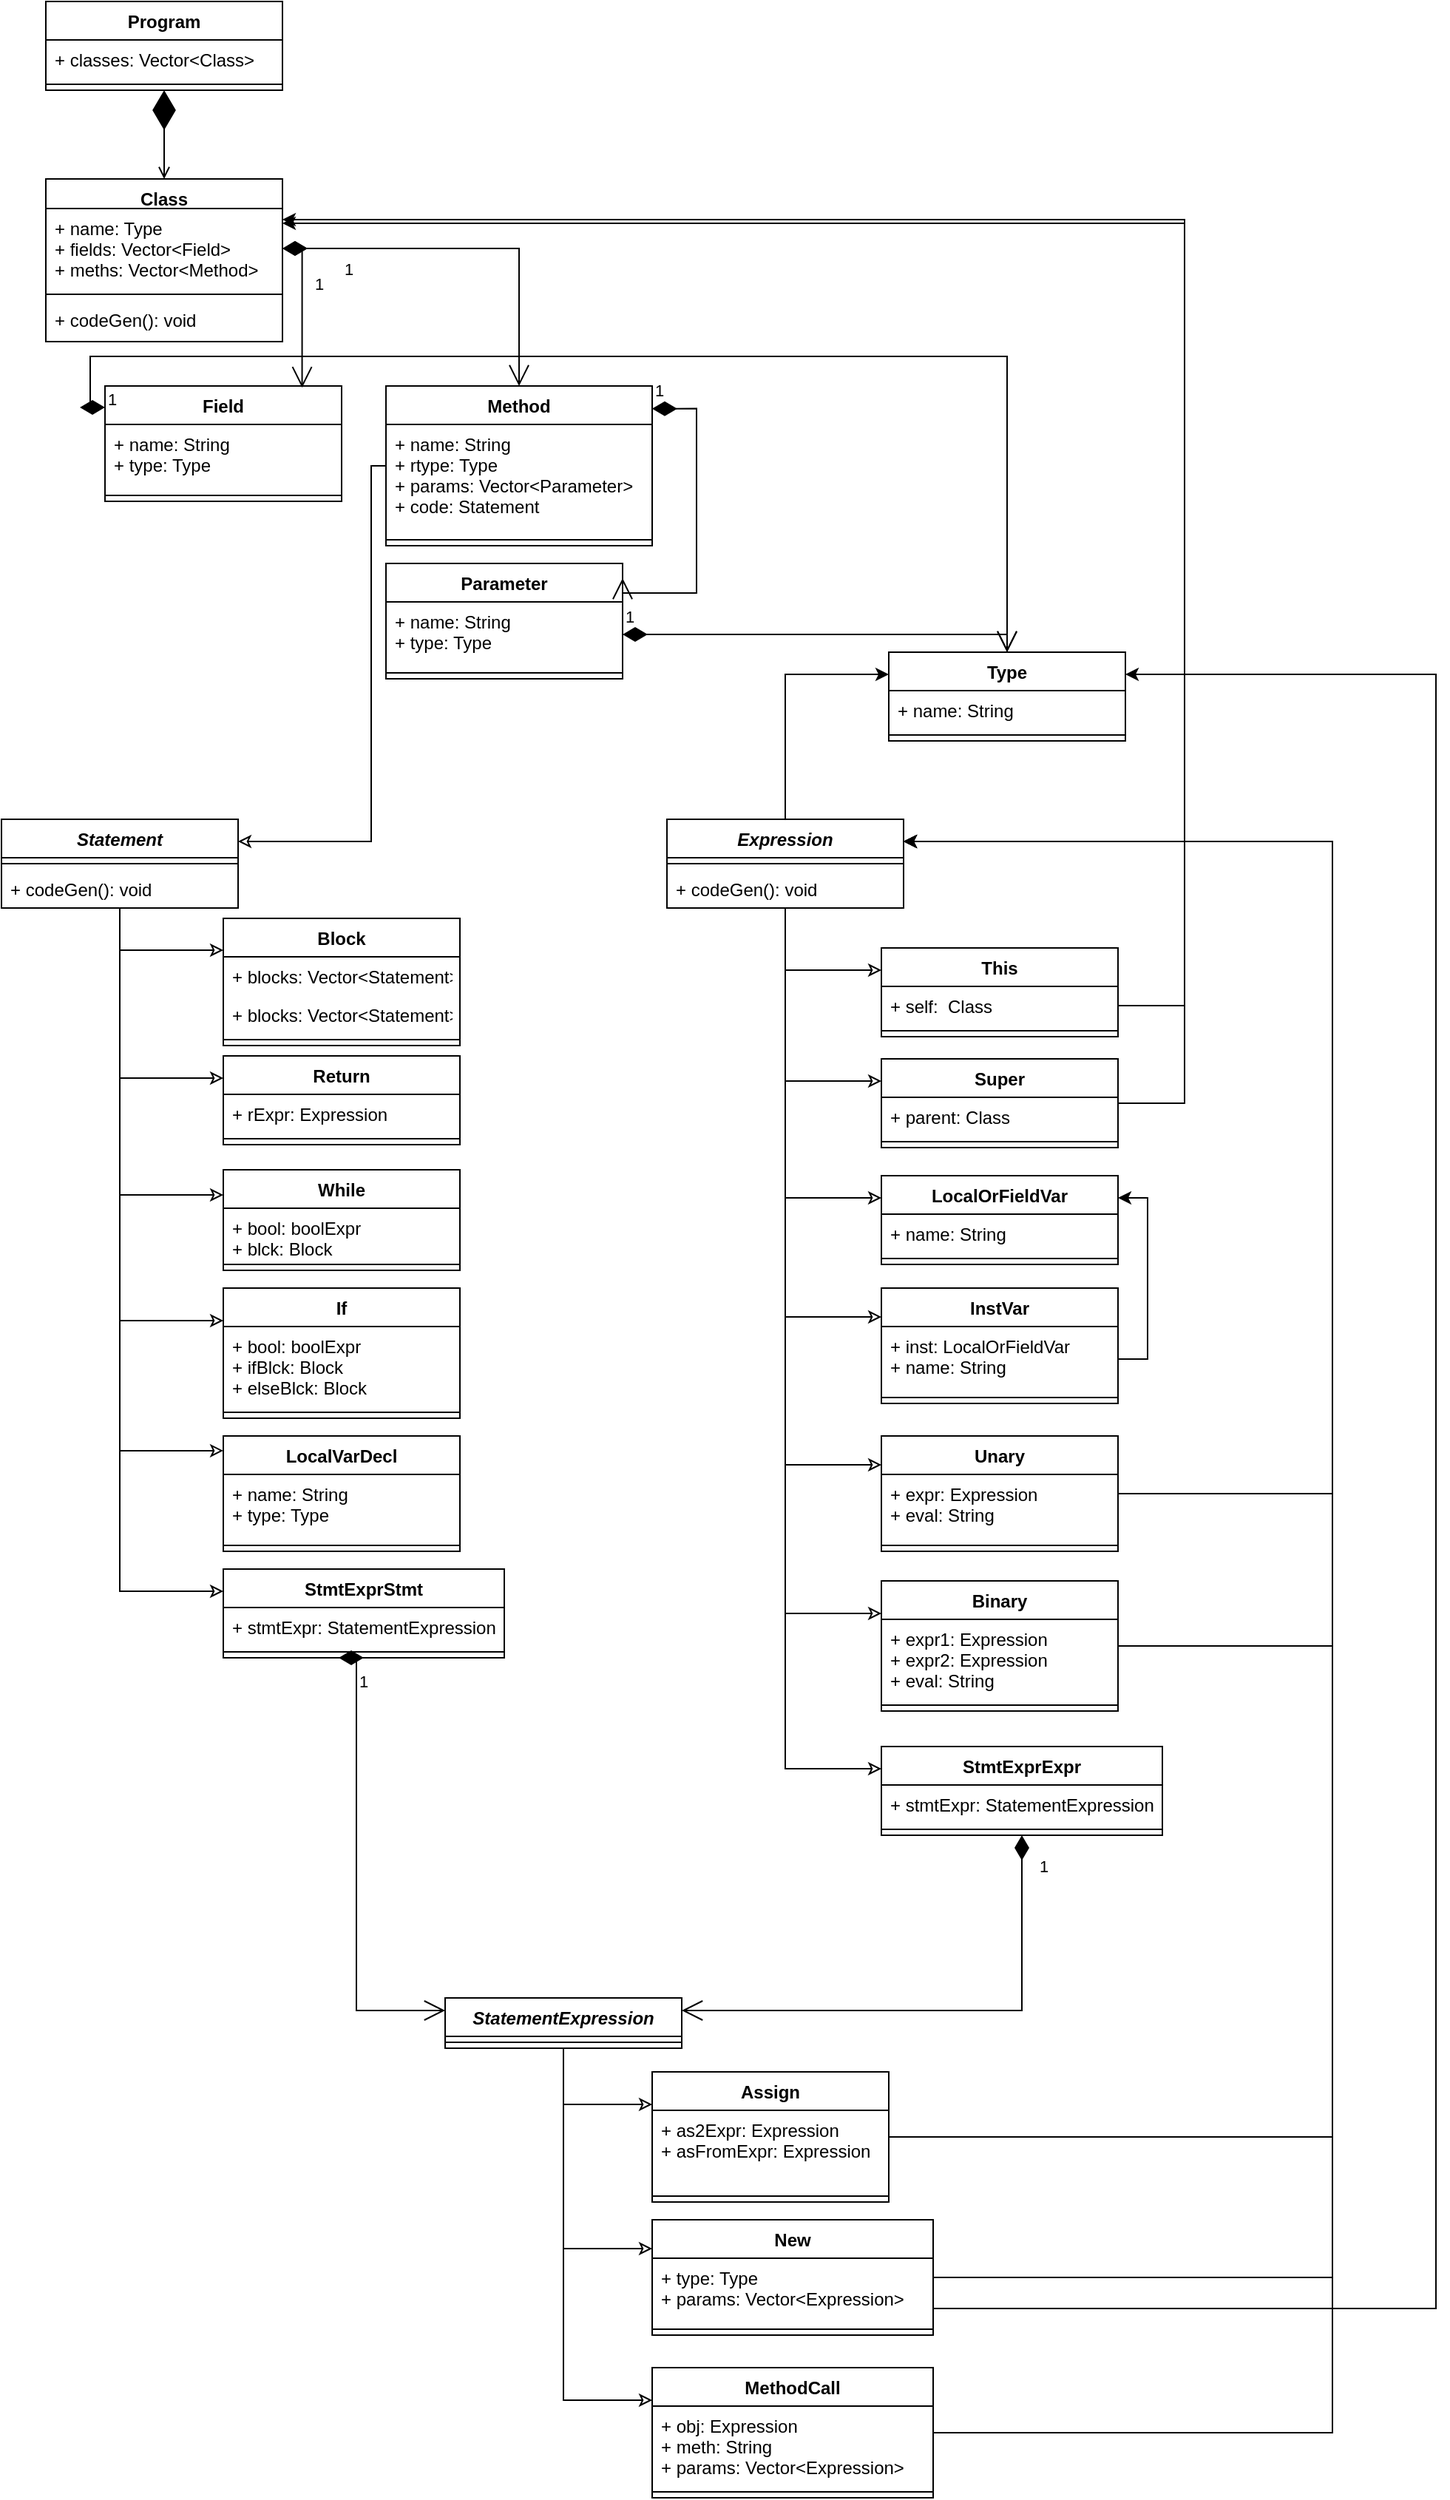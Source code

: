 <mxfile version="20.5.3" type="embed"><diagram id="C5RBs43oDa-KdzZeNtuy" name="Page-1"><mxGraphModel dx="1113" dy="2182" grid="1" gridSize="10" guides="1" tooltips="1" connect="1" arrows="1" fold="1" page="1" pageScale="1" pageWidth="1169" pageHeight="1654" math="0" shadow="0"><root><mxCell id="WIyWlLk6GJQsqaUBKTNV-0"/><mxCell id="WIyWlLk6GJQsqaUBKTNV-1" parent="WIyWlLk6GJQsqaUBKTNV-0"/><mxCell id="Y8OMOmDXyRQ8DpYTq-QE-0" value="Class" style="swimlane;fontStyle=1;align=center;verticalAlign=top;childLayout=stackLayout;horizontal=1;startSize=20;horizontalStack=0;resizeParent=1;resizeParentMax=0;resizeLast=0;collapsible=1;marginBottom=0;" parent="WIyWlLk6GJQsqaUBKTNV-1" vertex="1"><mxGeometry x="60" y="60" width="160" height="110" as="geometry"><mxRectangle x="330" y="390" width="70" height="30" as="alternateBounds"/></mxGeometry></mxCell><mxCell id="Y8OMOmDXyRQ8DpYTq-QE-1" value="+ name: Type&#10;+ fields: Vector&lt;Field&gt;&#10;+ meths: Vector&lt;Method&gt;" style="text;strokeColor=none;fillColor=none;align=left;verticalAlign=top;spacingLeft=4;spacingRight=4;overflow=hidden;rotatable=0;points=[[0,0.5],[1,0.5]];portConstraint=eastwest;" parent="Y8OMOmDXyRQ8DpYTq-QE-0" vertex="1"><mxGeometry y="20" width="160" height="54" as="geometry"/></mxCell><mxCell id="Y8OMOmDXyRQ8DpYTq-QE-2" value="" style="line;strokeWidth=1;fillColor=none;align=left;verticalAlign=middle;spacingTop=-1;spacingLeft=3;spacingRight=3;rotatable=0;labelPosition=right;points=[];portConstraint=eastwest;strokeColor=inherit;" parent="Y8OMOmDXyRQ8DpYTq-QE-0" vertex="1"><mxGeometry y="74" width="160" height="8" as="geometry"/></mxCell><mxCell id="Y8OMOmDXyRQ8DpYTq-QE-3" value="+ codeGen(): void" style="text;strokeColor=none;fillColor=none;align=left;verticalAlign=top;spacingLeft=4;spacingRight=4;overflow=hidden;rotatable=0;points=[[0,0.5],[1,0.5]];portConstraint=eastwest;" parent="Y8OMOmDXyRQ8DpYTq-QE-0" vertex="1"><mxGeometry y="82" width="160" height="28" as="geometry"/></mxCell><mxCell id="Y8OMOmDXyRQ8DpYTq-QE-4" value="Field" style="swimlane;fontStyle=1;align=center;verticalAlign=top;childLayout=stackLayout;horizontal=1;startSize=26;horizontalStack=0;resizeParent=1;resizeParentMax=0;resizeLast=0;collapsible=1;marginBottom=0;" parent="WIyWlLk6GJQsqaUBKTNV-1" vertex="1"><mxGeometry x="100" y="200" width="160" height="78" as="geometry"/></mxCell><mxCell id="Y8OMOmDXyRQ8DpYTq-QE-5" value="+ name: String&#10;+ type: Type" style="text;strokeColor=none;fillColor=none;align=left;verticalAlign=top;spacingLeft=4;spacingRight=4;overflow=hidden;rotatable=0;points=[[0,0.5],[1,0.5]];portConstraint=eastwest;" parent="Y8OMOmDXyRQ8DpYTq-QE-4" vertex="1"><mxGeometry y="26" width="160" height="44" as="geometry"/></mxCell><mxCell id="Y8OMOmDXyRQ8DpYTq-QE-6" value="" style="line;strokeWidth=1;fillColor=none;align=left;verticalAlign=middle;spacingTop=-1;spacingLeft=3;spacingRight=3;rotatable=0;labelPosition=right;points=[];portConstraint=eastwest;strokeColor=inherit;" parent="Y8OMOmDXyRQ8DpYTq-QE-4" vertex="1"><mxGeometry y="70" width="160" height="8" as="geometry"/></mxCell><mxCell id="Y8OMOmDXyRQ8DpYTq-QE-168" style="edgeStyle=orthogonalEdgeStyle;rounded=0;orthogonalLoop=1;jettySize=auto;html=1;entryX=1;entryY=0.25;entryDx=0;entryDy=0;endFill=0;" parent="WIyWlLk6GJQsqaUBKTNV-1" source="Y8OMOmDXyRQ8DpYTq-QE-8" target="Y8OMOmDXyRQ8DpYTq-QE-20" edge="1"><mxGeometry relative="1" as="geometry"><Array as="points"><mxPoint x="280" y="254"/><mxPoint x="280" y="508"/></Array></mxGeometry></mxCell><mxCell id="Y8OMOmDXyRQ8DpYTq-QE-8" value="Method" style="swimlane;fontStyle=1;align=center;verticalAlign=top;childLayout=stackLayout;horizontal=1;startSize=26;horizontalStack=0;resizeParent=1;resizeParentMax=0;resizeLast=0;collapsible=1;marginBottom=0;" parent="WIyWlLk6GJQsqaUBKTNV-1" vertex="1"><mxGeometry x="290" y="200" width="180" height="108" as="geometry"/></mxCell><mxCell id="Y8OMOmDXyRQ8DpYTq-QE-9" value="+ name: String&#10;+ rtype: Type&#10;+ params: Vector&lt;Parameter&gt;&#10;+ code: Statement" style="text;strokeColor=none;fillColor=none;align=left;verticalAlign=top;spacingLeft=4;spacingRight=4;overflow=hidden;rotatable=0;points=[[0,0.5],[1,0.5]];portConstraint=eastwest;" parent="Y8OMOmDXyRQ8DpYTq-QE-8" vertex="1"><mxGeometry y="26" width="180" height="74" as="geometry"/></mxCell><mxCell id="Y8OMOmDXyRQ8DpYTq-QE-10" value="" style="line;strokeWidth=1;fillColor=none;align=left;verticalAlign=middle;spacingTop=-1;spacingLeft=3;spacingRight=3;rotatable=0;labelPosition=right;points=[];portConstraint=eastwest;strokeColor=inherit;" parent="Y8OMOmDXyRQ8DpYTq-QE-8" vertex="1"><mxGeometry y="100" width="180" height="8" as="geometry"/></mxCell><mxCell id="Y8OMOmDXyRQ8DpYTq-QE-12" value="Type" style="swimlane;fontStyle=1;align=center;verticalAlign=top;childLayout=stackLayout;horizontal=1;startSize=26;horizontalStack=0;resizeParent=1;resizeParentMax=0;resizeLast=0;collapsible=1;marginBottom=0;" parent="WIyWlLk6GJQsqaUBKTNV-1" vertex="1"><mxGeometry x="630" y="380" width="160" height="60" as="geometry"/></mxCell><mxCell id="Y8OMOmDXyRQ8DpYTq-QE-13" value="+ name: String" style="text;strokeColor=none;fillColor=none;align=left;verticalAlign=top;spacingLeft=4;spacingRight=4;overflow=hidden;rotatable=0;points=[[0,0.5],[1,0.5]];portConstraint=eastwest;" parent="Y8OMOmDXyRQ8DpYTq-QE-12" vertex="1"><mxGeometry y="26" width="160" height="26" as="geometry"/></mxCell><mxCell id="Y8OMOmDXyRQ8DpYTq-QE-14" value="" style="line;strokeWidth=1;fillColor=none;align=left;verticalAlign=middle;spacingTop=-1;spacingLeft=3;spacingRight=3;rotatable=0;labelPosition=right;points=[];portConstraint=eastwest;strokeColor=inherit;" parent="Y8OMOmDXyRQ8DpYTq-QE-12" vertex="1"><mxGeometry y="52" width="160" height="8" as="geometry"/></mxCell><mxCell id="Y8OMOmDXyRQ8DpYTq-QE-126" style="edgeStyle=orthogonalEdgeStyle;rounded=0;orthogonalLoop=1;jettySize=auto;html=1;entryX=0;entryY=0.25;entryDx=0;entryDy=0;endFill=0;" parent="WIyWlLk6GJQsqaUBKTNV-1" source="Y8OMOmDXyRQ8DpYTq-QE-16" target="Y8OMOmDXyRQ8DpYTq-QE-57" edge="1"><mxGeometry relative="1" as="geometry"/></mxCell><mxCell id="Y8OMOmDXyRQ8DpYTq-QE-127" style="edgeStyle=orthogonalEdgeStyle;rounded=0;orthogonalLoop=1;jettySize=auto;html=1;entryX=0;entryY=0.25;entryDx=0;entryDy=0;endFill=0;" parent="WIyWlLk6GJQsqaUBKTNV-1" source="Y8OMOmDXyRQ8DpYTq-QE-16" target="Y8OMOmDXyRQ8DpYTq-QE-60" edge="1"><mxGeometry relative="1" as="geometry"/></mxCell><mxCell id="Y8OMOmDXyRQ8DpYTq-QE-128" style="edgeStyle=orthogonalEdgeStyle;rounded=0;orthogonalLoop=1;jettySize=auto;html=1;entryX=0;entryY=0.25;entryDx=0;entryDy=0;endFill=0;" parent="WIyWlLk6GJQsqaUBKTNV-1" source="Y8OMOmDXyRQ8DpYTq-QE-16" target="Y8OMOmDXyRQ8DpYTq-QE-63" edge="1"><mxGeometry relative="1" as="geometry"/></mxCell><mxCell id="Y8OMOmDXyRQ8DpYTq-QE-129" style="edgeStyle=orthogonalEdgeStyle;rounded=0;orthogonalLoop=1;jettySize=auto;html=1;entryX=0;entryY=0.25;entryDx=0;entryDy=0;endFill=0;" parent="WIyWlLk6GJQsqaUBKTNV-1" source="Y8OMOmDXyRQ8DpYTq-QE-16" target="Y8OMOmDXyRQ8DpYTq-QE-73" edge="1"><mxGeometry relative="1" as="geometry"/></mxCell><mxCell id="Y8OMOmDXyRQ8DpYTq-QE-131" style="edgeStyle=orthogonalEdgeStyle;rounded=0;orthogonalLoop=1;jettySize=auto;html=1;entryX=0;entryY=0.25;entryDx=0;entryDy=0;endFill=0;" parent="WIyWlLk6GJQsqaUBKTNV-1" source="Y8OMOmDXyRQ8DpYTq-QE-16" target="Y8OMOmDXyRQ8DpYTq-QE-76" edge="1"><mxGeometry relative="1" as="geometry"/></mxCell><mxCell id="Y8OMOmDXyRQ8DpYTq-QE-132" style="edgeStyle=orthogonalEdgeStyle;rounded=0;orthogonalLoop=1;jettySize=auto;html=1;entryX=0;entryY=0.25;entryDx=0;entryDy=0;endFill=0;" parent="WIyWlLk6GJQsqaUBKTNV-1" source="Y8OMOmDXyRQ8DpYTq-QE-16" target="Y8OMOmDXyRQ8DpYTq-QE-80" edge="1"><mxGeometry relative="1" as="geometry"/></mxCell><mxCell id="Y8OMOmDXyRQ8DpYTq-QE-133" style="edgeStyle=orthogonalEdgeStyle;rounded=0;orthogonalLoop=1;jettySize=auto;html=1;entryX=0;entryY=0.25;entryDx=0;entryDy=0;endFill=0;" parent="WIyWlLk6GJQsqaUBKTNV-1" source="Y8OMOmDXyRQ8DpYTq-QE-16" target="Y8OMOmDXyRQ8DpYTq-QE-107" edge="1"><mxGeometry relative="1" as="geometry"/></mxCell><mxCell id="Y8OMOmDXyRQ8DpYTq-QE-141" style="edgeStyle=orthogonalEdgeStyle;rounded=0;orthogonalLoop=1;jettySize=auto;html=1;entryX=0;entryY=0.25;entryDx=0;entryDy=0;" parent="WIyWlLk6GJQsqaUBKTNV-1" source="Y8OMOmDXyRQ8DpYTq-QE-16" target="Y8OMOmDXyRQ8DpYTq-QE-12" edge="1"><mxGeometry relative="1" as="geometry"/></mxCell><mxCell id="Y8OMOmDXyRQ8DpYTq-QE-16" value="Expression" style="swimlane;fontStyle=3;align=center;verticalAlign=top;childLayout=stackLayout;horizontal=1;startSize=26;horizontalStack=0;resizeParent=1;resizeParentMax=0;resizeLast=0;collapsible=1;marginBottom=0;" parent="WIyWlLk6GJQsqaUBKTNV-1" vertex="1"><mxGeometry x="480" y="493" width="160" height="60" as="geometry"/></mxCell><mxCell id="Y8OMOmDXyRQ8DpYTq-QE-18" value="" style="line;strokeWidth=1;fillColor=none;align=left;verticalAlign=middle;spacingTop=-1;spacingLeft=3;spacingRight=3;rotatable=0;labelPosition=right;points=[];portConstraint=eastwest;strokeColor=inherit;" parent="Y8OMOmDXyRQ8DpYTq-QE-16" vertex="1"><mxGeometry y="26" width="160" height="8" as="geometry"/></mxCell><mxCell id="Y8OMOmDXyRQ8DpYTq-QE-19" value="+ codeGen(): void" style="text;strokeColor=none;fillColor=none;align=left;verticalAlign=top;spacingLeft=4;spacingRight=4;overflow=hidden;rotatable=0;points=[[0,0.5],[1,0.5]];portConstraint=eastwest;fontStyle=0" parent="Y8OMOmDXyRQ8DpYTq-QE-16" vertex="1"><mxGeometry y="34" width="160" height="26" as="geometry"/></mxCell><mxCell id="Y8OMOmDXyRQ8DpYTq-QE-118" style="edgeStyle=orthogonalEdgeStyle;rounded=0;orthogonalLoop=1;jettySize=auto;html=1;entryX=0;entryY=0.25;entryDx=0;entryDy=0;endFill=0;" parent="WIyWlLk6GJQsqaUBKTNV-1" source="Y8OMOmDXyRQ8DpYTq-QE-20" target="Y8OMOmDXyRQ8DpYTq-QE-28" edge="1"><mxGeometry relative="1" as="geometry"/></mxCell><mxCell id="Y8OMOmDXyRQ8DpYTq-QE-119" style="edgeStyle=orthogonalEdgeStyle;rounded=0;orthogonalLoop=1;jettySize=auto;html=1;entryX=0;entryY=0.25;entryDx=0;entryDy=0;endFill=0;" parent="WIyWlLk6GJQsqaUBKTNV-1" source="Y8OMOmDXyRQ8DpYTq-QE-20" target="Y8OMOmDXyRQ8DpYTq-QE-32" edge="1"><mxGeometry relative="1" as="geometry"/></mxCell><mxCell id="Y8OMOmDXyRQ8DpYTq-QE-120" style="edgeStyle=orthogonalEdgeStyle;rounded=0;orthogonalLoop=1;jettySize=auto;html=1;entryX=0;entryY=0.25;entryDx=0;entryDy=0;endFill=0;" parent="WIyWlLk6GJQsqaUBKTNV-1" source="Y8OMOmDXyRQ8DpYTq-QE-20" target="Y8OMOmDXyRQ8DpYTq-QE-36" edge="1"><mxGeometry relative="1" as="geometry"/></mxCell><mxCell id="Y8OMOmDXyRQ8DpYTq-QE-121" style="edgeStyle=orthogonalEdgeStyle;rounded=0;orthogonalLoop=1;jettySize=auto;html=1;entryX=0;entryY=0.25;entryDx=0;entryDy=0;endFill=0;" parent="WIyWlLk6GJQsqaUBKTNV-1" source="Y8OMOmDXyRQ8DpYTq-QE-20" target="Y8OMOmDXyRQ8DpYTq-QE-40" edge="1"><mxGeometry relative="1" as="geometry"/></mxCell><mxCell id="Y8OMOmDXyRQ8DpYTq-QE-124" style="edgeStyle=orthogonalEdgeStyle;rounded=0;orthogonalLoop=1;jettySize=auto;html=1;entryX=0;entryY=0.128;entryDx=0;entryDy=0;entryPerimeter=0;endFill=0;" parent="WIyWlLk6GJQsqaUBKTNV-1" source="Y8OMOmDXyRQ8DpYTq-QE-20" target="Y8OMOmDXyRQ8DpYTq-QE-44" edge="1"><mxGeometry relative="1" as="geometry"/></mxCell><mxCell id="Y8OMOmDXyRQ8DpYTq-QE-125" style="edgeStyle=orthogonalEdgeStyle;rounded=0;orthogonalLoop=1;jettySize=auto;html=1;entryX=0;entryY=0.25;entryDx=0;entryDy=0;endFill=0;" parent="WIyWlLk6GJQsqaUBKTNV-1" source="Y8OMOmDXyRQ8DpYTq-QE-20" target="Y8OMOmDXyRQ8DpYTq-QE-48" edge="1"><mxGeometry relative="1" as="geometry"/></mxCell><mxCell id="Y8OMOmDXyRQ8DpYTq-QE-20" value="Statement" style="swimlane;fontStyle=3;align=center;verticalAlign=top;childLayout=stackLayout;horizontal=1;startSize=26;horizontalStack=0;resizeParent=1;resizeParentMax=0;resizeLast=0;collapsible=1;marginBottom=0;" parent="WIyWlLk6GJQsqaUBKTNV-1" vertex="1"><mxGeometry x="30" y="493" width="160" height="60" as="geometry"/></mxCell><mxCell id="Y8OMOmDXyRQ8DpYTq-QE-22" value="" style="line;strokeWidth=1;fillColor=none;align=left;verticalAlign=middle;spacingTop=-1;spacingLeft=3;spacingRight=3;rotatable=0;labelPosition=right;points=[];portConstraint=eastwest;strokeColor=inherit;" parent="Y8OMOmDXyRQ8DpYTq-QE-20" vertex="1"><mxGeometry y="26" width="160" height="8" as="geometry"/></mxCell><mxCell id="Y8OMOmDXyRQ8DpYTq-QE-23" value="+ codeGen(): void" style="text;strokeColor=none;fillColor=none;align=left;verticalAlign=top;spacingLeft=4;spacingRight=4;overflow=hidden;rotatable=0;points=[[0,0.5],[1,0.5]];portConstraint=eastwest;fontStyle=0" parent="Y8OMOmDXyRQ8DpYTq-QE-20" vertex="1"><mxGeometry y="34" width="160" height="26" as="geometry"/></mxCell><mxCell id="Y8OMOmDXyRQ8DpYTq-QE-28" value="Block" style="swimlane;fontStyle=1;align=center;verticalAlign=top;childLayout=stackLayout;horizontal=1;startSize=26;horizontalStack=0;resizeParent=1;resizeParentMax=0;resizeLast=0;collapsible=1;marginBottom=0;" parent="WIyWlLk6GJQsqaUBKTNV-1" vertex="1"><mxGeometry x="180" y="560" width="160" height="86" as="geometry"/></mxCell><mxCell id="Y8OMOmDXyRQ8DpYTq-QE-29" value="+ blocks: Vector&lt;Statement&gt;" style="text;strokeColor=none;fillColor=none;align=left;verticalAlign=top;spacingLeft=4;spacingRight=4;overflow=hidden;rotatable=0;points=[[0,0.5],[1,0.5]];portConstraint=eastwest;" parent="Y8OMOmDXyRQ8DpYTq-QE-28" vertex="1"><mxGeometry y="26" width="160" height="26" as="geometry"/></mxCell><mxCell id="Y8OMOmDXyRQ8DpYTq-QE-169" value="+ blocks: Vector&lt;Statement&gt;" style="text;strokeColor=none;fillColor=none;align=left;verticalAlign=top;spacingLeft=4;spacingRight=4;overflow=hidden;rotatable=0;points=[[0,0.5],[1,0.5]];portConstraint=eastwest;" parent="Y8OMOmDXyRQ8DpYTq-QE-28" vertex="1"><mxGeometry y="52" width="160" height="26" as="geometry"/></mxCell><mxCell id="Y8OMOmDXyRQ8DpYTq-QE-30" value="" style="line;strokeWidth=1;fillColor=none;align=left;verticalAlign=middle;spacingTop=-1;spacingLeft=3;spacingRight=3;rotatable=0;labelPosition=right;points=[];portConstraint=eastwest;strokeColor=inherit;" parent="Y8OMOmDXyRQ8DpYTq-QE-28" vertex="1"><mxGeometry y="78" width="160" height="8" as="geometry"/></mxCell><mxCell id="Y8OMOmDXyRQ8DpYTq-QE-32" value="Return" style="swimlane;fontStyle=1;align=center;verticalAlign=top;childLayout=stackLayout;horizontal=1;startSize=26;horizontalStack=0;resizeParent=1;resizeParentMax=0;resizeLast=0;collapsible=1;marginBottom=0;" parent="WIyWlLk6GJQsqaUBKTNV-1" vertex="1"><mxGeometry x="180" y="653" width="160" height="60" as="geometry"/></mxCell><mxCell id="Y8OMOmDXyRQ8DpYTq-QE-33" value="+ rExpr: Expression" style="text;strokeColor=none;fillColor=none;align=left;verticalAlign=top;spacingLeft=4;spacingRight=4;overflow=hidden;rotatable=0;points=[[0,0.5],[1,0.5]];portConstraint=eastwest;" parent="Y8OMOmDXyRQ8DpYTq-QE-32" vertex="1"><mxGeometry y="26" width="160" height="26" as="geometry"/></mxCell><mxCell id="Y8OMOmDXyRQ8DpYTq-QE-34" value="" style="line;strokeWidth=1;fillColor=none;align=left;verticalAlign=middle;spacingTop=-1;spacingLeft=3;spacingRight=3;rotatable=0;labelPosition=right;points=[];portConstraint=eastwest;strokeColor=inherit;" parent="Y8OMOmDXyRQ8DpYTq-QE-32" vertex="1"><mxGeometry y="52" width="160" height="8" as="geometry"/></mxCell><mxCell id="Y8OMOmDXyRQ8DpYTq-QE-36" value="While" style="swimlane;fontStyle=1;align=center;verticalAlign=top;childLayout=stackLayout;horizontal=1;startSize=26;horizontalStack=0;resizeParent=1;resizeParentMax=0;resizeLast=0;collapsible=1;marginBottom=0;" parent="WIyWlLk6GJQsqaUBKTNV-1" vertex="1"><mxGeometry x="180" y="730" width="160" height="68" as="geometry"/></mxCell><mxCell id="Y8OMOmDXyRQ8DpYTq-QE-37" value="+ bool: boolExpr&#10;+ blck: Block" style="text;strokeColor=none;fillColor=none;align=left;verticalAlign=top;spacingLeft=4;spacingRight=4;overflow=hidden;rotatable=0;points=[[0,0.5],[1,0.5]];portConstraint=eastwest;" parent="Y8OMOmDXyRQ8DpYTq-QE-36" vertex="1"><mxGeometry y="26" width="160" height="34" as="geometry"/></mxCell><mxCell id="Y8OMOmDXyRQ8DpYTq-QE-38" value="" style="line;strokeWidth=1;fillColor=none;align=left;verticalAlign=middle;spacingTop=-1;spacingLeft=3;spacingRight=3;rotatable=0;labelPosition=right;points=[];portConstraint=eastwest;strokeColor=inherit;" parent="Y8OMOmDXyRQ8DpYTq-QE-36" vertex="1"><mxGeometry y="60" width="160" height="8" as="geometry"/></mxCell><mxCell id="Y8OMOmDXyRQ8DpYTq-QE-40" value="If" style="swimlane;fontStyle=1;align=center;verticalAlign=top;childLayout=stackLayout;horizontal=1;startSize=26;horizontalStack=0;resizeParent=1;resizeParentMax=0;resizeLast=0;collapsible=1;marginBottom=0;" parent="WIyWlLk6GJQsqaUBKTNV-1" vertex="1"><mxGeometry x="180" y="810" width="160" height="88" as="geometry"/></mxCell><mxCell id="Y8OMOmDXyRQ8DpYTq-QE-41" value="+ bool: boolExpr&#10;+ ifBlck: Block&#10;+ elseBlck: Block" style="text;strokeColor=none;fillColor=none;align=left;verticalAlign=top;spacingLeft=4;spacingRight=4;overflow=hidden;rotatable=0;points=[[0,0.5],[1,0.5]];portConstraint=eastwest;" parent="Y8OMOmDXyRQ8DpYTq-QE-40" vertex="1"><mxGeometry y="26" width="160" height="54" as="geometry"/></mxCell><mxCell id="Y8OMOmDXyRQ8DpYTq-QE-42" value="" style="line;strokeWidth=1;fillColor=none;align=left;verticalAlign=middle;spacingTop=-1;spacingLeft=3;spacingRight=3;rotatable=0;labelPosition=right;points=[];portConstraint=eastwest;strokeColor=inherit;" parent="Y8OMOmDXyRQ8DpYTq-QE-40" vertex="1"><mxGeometry y="80" width="160" height="8" as="geometry"/></mxCell><mxCell id="Y8OMOmDXyRQ8DpYTq-QE-44" value="LocalVarDecl" style="swimlane;fontStyle=1;align=center;verticalAlign=top;childLayout=stackLayout;horizontal=1;startSize=26;horizontalStack=0;resizeParent=1;resizeParentMax=0;resizeLast=0;collapsible=1;marginBottom=0;" parent="WIyWlLk6GJQsqaUBKTNV-1" vertex="1"><mxGeometry x="180" y="910" width="160" height="78" as="geometry"/></mxCell><mxCell id="Y8OMOmDXyRQ8DpYTq-QE-45" value="+ name: String&#10;+ type: Type" style="text;strokeColor=none;fillColor=none;align=left;verticalAlign=top;spacingLeft=4;spacingRight=4;overflow=hidden;rotatable=0;points=[[0,0.5],[1,0.5]];portConstraint=eastwest;" parent="Y8OMOmDXyRQ8DpYTq-QE-44" vertex="1"><mxGeometry y="26" width="160" height="44" as="geometry"/></mxCell><mxCell id="Y8OMOmDXyRQ8DpYTq-QE-46" value="" style="line;strokeWidth=1;fillColor=none;align=left;verticalAlign=middle;spacingTop=-1;spacingLeft=3;spacingRight=3;rotatable=0;labelPosition=right;points=[];portConstraint=eastwest;strokeColor=inherit;" parent="Y8OMOmDXyRQ8DpYTq-QE-44" vertex="1"><mxGeometry y="70" width="160" height="8" as="geometry"/></mxCell><mxCell id="Y8OMOmDXyRQ8DpYTq-QE-48" value="StmtExprStmt" style="swimlane;fontStyle=1;align=center;verticalAlign=top;childLayout=stackLayout;horizontal=1;startSize=26;horizontalStack=0;resizeParent=1;resizeParentMax=0;resizeLast=0;collapsible=1;marginBottom=0;" parent="WIyWlLk6GJQsqaUBKTNV-1" vertex="1"><mxGeometry x="180" y="1000" width="190" height="60" as="geometry"/></mxCell><mxCell id="Y8OMOmDXyRQ8DpYTq-QE-49" value="+ stmtExpr: StatementExpression" style="text;strokeColor=none;fillColor=none;align=left;verticalAlign=top;spacingLeft=4;spacingRight=4;overflow=hidden;rotatable=0;points=[[0,0.5],[1,0.5]];portConstraint=eastwest;" parent="Y8OMOmDXyRQ8DpYTq-QE-48" vertex="1"><mxGeometry y="26" width="190" height="26" as="geometry"/></mxCell><mxCell id="Y8OMOmDXyRQ8DpYTq-QE-50" value="" style="line;strokeWidth=1;fillColor=none;align=left;verticalAlign=middle;spacingTop=-1;spacingLeft=3;spacingRight=3;rotatable=0;labelPosition=right;points=[];portConstraint=eastwest;strokeColor=inherit;" parent="Y8OMOmDXyRQ8DpYTq-QE-48" vertex="1"><mxGeometry y="52" width="190" height="8" as="geometry"/></mxCell><mxCell id="Y8OMOmDXyRQ8DpYTq-QE-57" value="This" style="swimlane;fontStyle=1;align=center;verticalAlign=top;childLayout=stackLayout;horizontal=1;startSize=26;horizontalStack=0;resizeParent=1;resizeParentMax=0;resizeLast=0;collapsible=1;marginBottom=0;" parent="WIyWlLk6GJQsqaUBKTNV-1" vertex="1"><mxGeometry x="625" y="580" width="160" height="60" as="geometry"/></mxCell><mxCell id="Y8OMOmDXyRQ8DpYTq-QE-58" value="+ self:  Class" style="text;strokeColor=none;fillColor=none;align=left;verticalAlign=top;spacingLeft=4;spacingRight=4;overflow=hidden;rotatable=0;points=[[0,0.5],[1,0.5]];portConstraint=eastwest;" parent="Y8OMOmDXyRQ8DpYTq-QE-57" vertex="1"><mxGeometry y="26" width="160" height="26" as="geometry"/></mxCell><mxCell id="Y8OMOmDXyRQ8DpYTq-QE-59" value="" style="line;strokeWidth=1;fillColor=none;align=left;verticalAlign=middle;spacingTop=-1;spacingLeft=3;spacingRight=3;rotatable=0;labelPosition=right;points=[];portConstraint=eastwest;strokeColor=inherit;" parent="Y8OMOmDXyRQ8DpYTq-QE-57" vertex="1"><mxGeometry y="52" width="160" height="8" as="geometry"/></mxCell><mxCell id="Y8OMOmDXyRQ8DpYTq-QE-149" style="edgeStyle=orthogonalEdgeStyle;rounded=0;orthogonalLoop=1;jettySize=auto;html=1;entryX=1;entryY=0.185;entryDx=0;entryDy=0;entryPerimeter=0;" parent="WIyWlLk6GJQsqaUBKTNV-1" source="Y8OMOmDXyRQ8DpYTq-QE-60" target="Y8OMOmDXyRQ8DpYTq-QE-1" edge="1"><mxGeometry relative="1" as="geometry"><Array as="points"><mxPoint x="830" y="685"/><mxPoint x="830" y="90"/></Array></mxGeometry></mxCell><mxCell id="Y8OMOmDXyRQ8DpYTq-QE-60" value="Super" style="swimlane;fontStyle=1;align=center;verticalAlign=top;childLayout=stackLayout;horizontal=1;startSize=26;horizontalStack=0;resizeParent=1;resizeParentMax=0;resizeLast=0;collapsible=1;marginBottom=0;" parent="WIyWlLk6GJQsqaUBKTNV-1" vertex="1"><mxGeometry x="625" y="655" width="160" height="60" as="geometry"/></mxCell><mxCell id="Y8OMOmDXyRQ8DpYTq-QE-61" value="+ parent: Class" style="text;strokeColor=none;fillColor=none;align=left;verticalAlign=top;spacingLeft=4;spacingRight=4;overflow=hidden;rotatable=0;points=[[0,0.5],[1,0.5]];portConstraint=eastwest;" parent="Y8OMOmDXyRQ8DpYTq-QE-60" vertex="1"><mxGeometry y="26" width="160" height="26" as="geometry"/></mxCell><mxCell id="Y8OMOmDXyRQ8DpYTq-QE-62" value="" style="line;strokeWidth=1;fillColor=none;align=left;verticalAlign=middle;spacingTop=-1;spacingLeft=3;spacingRight=3;rotatable=0;labelPosition=right;points=[];portConstraint=eastwest;strokeColor=inherit;" parent="Y8OMOmDXyRQ8DpYTq-QE-60" vertex="1"><mxGeometry y="52" width="160" height="8" as="geometry"/></mxCell><mxCell id="Y8OMOmDXyRQ8DpYTq-QE-63" value="LocalOrFieldVar" style="swimlane;fontStyle=1;align=center;verticalAlign=top;childLayout=stackLayout;horizontal=1;startSize=26;horizontalStack=0;resizeParent=1;resizeParentMax=0;resizeLast=0;collapsible=1;marginBottom=0;" parent="WIyWlLk6GJQsqaUBKTNV-1" vertex="1"><mxGeometry x="625" y="734" width="160" height="60" as="geometry"/></mxCell><mxCell id="Y8OMOmDXyRQ8DpYTq-QE-64" value="+ name: String" style="text;strokeColor=none;fillColor=none;align=left;verticalAlign=top;spacingLeft=4;spacingRight=4;overflow=hidden;rotatable=0;points=[[0,0.5],[1,0.5]];portConstraint=eastwest;" parent="Y8OMOmDXyRQ8DpYTq-QE-63" vertex="1"><mxGeometry y="26" width="160" height="26" as="geometry"/></mxCell><mxCell id="Y8OMOmDXyRQ8DpYTq-QE-65" value="" style="line;strokeWidth=1;fillColor=none;align=left;verticalAlign=middle;spacingTop=-1;spacingLeft=3;spacingRight=3;rotatable=0;labelPosition=right;points=[];portConstraint=eastwest;strokeColor=inherit;" parent="Y8OMOmDXyRQ8DpYTq-QE-63" vertex="1"><mxGeometry y="52" width="160" height="8" as="geometry"/></mxCell><mxCell id="Y8OMOmDXyRQ8DpYTq-QE-73" value="InstVar" style="swimlane;fontStyle=1;align=center;verticalAlign=top;childLayout=stackLayout;horizontal=1;startSize=26;horizontalStack=0;resizeParent=1;resizeParentMax=0;resizeLast=0;collapsible=1;marginBottom=0;" parent="WIyWlLk6GJQsqaUBKTNV-1" vertex="1"><mxGeometry x="625" y="810" width="160" height="78" as="geometry"/></mxCell><mxCell id="Y8OMOmDXyRQ8DpYTq-QE-74" value="+ inst: LocalOrFieldVar&#10;+ name: String" style="text;strokeColor=none;fillColor=none;align=left;verticalAlign=top;spacingLeft=4;spacingRight=4;overflow=hidden;rotatable=0;points=[[0,0.5],[1,0.5]];portConstraint=eastwest;" parent="Y8OMOmDXyRQ8DpYTq-QE-73" vertex="1"><mxGeometry y="26" width="160" height="44" as="geometry"/></mxCell><mxCell id="Y8OMOmDXyRQ8DpYTq-QE-75" value="" style="line;strokeWidth=1;fillColor=none;align=left;verticalAlign=middle;spacingTop=-1;spacingLeft=3;spacingRight=3;rotatable=0;labelPosition=right;points=[];portConstraint=eastwest;strokeColor=inherit;" parent="Y8OMOmDXyRQ8DpYTq-QE-73" vertex="1"><mxGeometry y="70" width="160" height="8" as="geometry"/></mxCell><mxCell id="Y8OMOmDXyRQ8DpYTq-QE-151" style="edgeStyle=orthogonalEdgeStyle;rounded=0;orthogonalLoop=1;jettySize=auto;html=1;entryX=1;entryY=0.25;entryDx=0;entryDy=0;" parent="WIyWlLk6GJQsqaUBKTNV-1" source="Y8OMOmDXyRQ8DpYTq-QE-76" target="Y8OMOmDXyRQ8DpYTq-QE-16" edge="1"><mxGeometry relative="1" as="geometry"><Array as="points"><mxPoint x="930" y="949"/><mxPoint x="930" y="508"/></Array></mxGeometry></mxCell><mxCell id="Y8OMOmDXyRQ8DpYTq-QE-76" value="Unary" style="swimlane;fontStyle=1;align=center;verticalAlign=top;childLayout=stackLayout;horizontal=1;startSize=26;horizontalStack=0;resizeParent=1;resizeParentMax=0;resizeLast=0;collapsible=1;marginBottom=0;" parent="WIyWlLk6GJQsqaUBKTNV-1" vertex="1"><mxGeometry x="625" y="910" width="160" height="78" as="geometry"/></mxCell><mxCell id="Y8OMOmDXyRQ8DpYTq-QE-77" value="+ expr: Expression&#10;+ eval: String" style="text;strokeColor=none;fillColor=none;align=left;verticalAlign=top;spacingLeft=4;spacingRight=4;overflow=hidden;rotatable=0;points=[[0,0.5],[1,0.5]];portConstraint=eastwest;" parent="Y8OMOmDXyRQ8DpYTq-QE-76" vertex="1"><mxGeometry y="26" width="160" height="44" as="geometry"/></mxCell><mxCell id="Y8OMOmDXyRQ8DpYTq-QE-78" value="" style="line;strokeWidth=1;fillColor=none;align=left;verticalAlign=middle;spacingTop=-1;spacingLeft=3;spacingRight=3;rotatable=0;labelPosition=right;points=[];portConstraint=eastwest;strokeColor=inherit;" parent="Y8OMOmDXyRQ8DpYTq-QE-76" vertex="1"><mxGeometry y="70" width="160" height="8" as="geometry"/></mxCell><mxCell id="Y8OMOmDXyRQ8DpYTq-QE-152" style="edgeStyle=orthogonalEdgeStyle;rounded=0;orthogonalLoop=1;jettySize=auto;html=1;entryX=1;entryY=0.25;entryDx=0;entryDy=0;" parent="WIyWlLk6GJQsqaUBKTNV-1" source="Y8OMOmDXyRQ8DpYTq-QE-80" target="Y8OMOmDXyRQ8DpYTq-QE-16" edge="1"><mxGeometry relative="1" as="geometry"><Array as="points"><mxPoint x="930" y="1052"/><mxPoint x="930" y="508"/></Array></mxGeometry></mxCell><mxCell id="Y8OMOmDXyRQ8DpYTq-QE-80" value="Binary" style="swimlane;fontStyle=1;align=center;verticalAlign=top;childLayout=stackLayout;horizontal=1;startSize=26;horizontalStack=0;resizeParent=1;resizeParentMax=0;resizeLast=0;collapsible=1;marginBottom=0;" parent="WIyWlLk6GJQsqaUBKTNV-1" vertex="1"><mxGeometry x="625" y="1008" width="160" height="88" as="geometry"/></mxCell><mxCell id="Y8OMOmDXyRQ8DpYTq-QE-81" value="+ expr1: Expression&#10;+ expr2: Expression&#10;+ eval: String" style="text;strokeColor=none;fillColor=none;align=left;verticalAlign=top;spacingLeft=4;spacingRight=4;overflow=hidden;rotatable=0;points=[[0,0.5],[1,0.5]];portConstraint=eastwest;" parent="Y8OMOmDXyRQ8DpYTq-QE-80" vertex="1"><mxGeometry y="26" width="160" height="54" as="geometry"/></mxCell><mxCell id="Y8OMOmDXyRQ8DpYTq-QE-82" value="" style="line;strokeWidth=1;fillColor=none;align=left;verticalAlign=middle;spacingTop=-1;spacingLeft=3;spacingRight=3;rotatable=0;labelPosition=right;points=[];portConstraint=eastwest;strokeColor=inherit;" parent="Y8OMOmDXyRQ8DpYTq-QE-80" vertex="1"><mxGeometry y="80" width="160" height="8" as="geometry"/></mxCell><mxCell id="Y8OMOmDXyRQ8DpYTq-QE-137" style="edgeStyle=orthogonalEdgeStyle;rounded=0;orthogonalLoop=1;jettySize=auto;html=1;entryX=0;entryY=0.25;entryDx=0;entryDy=0;endFill=0;" parent="WIyWlLk6GJQsqaUBKTNV-1" source="Y8OMOmDXyRQ8DpYTq-QE-86" target="Y8OMOmDXyRQ8DpYTq-QE-98" edge="1"><mxGeometry relative="1" as="geometry"/></mxCell><mxCell id="Y8OMOmDXyRQ8DpYTq-QE-138" style="edgeStyle=orthogonalEdgeStyle;rounded=0;orthogonalLoop=1;jettySize=auto;html=1;entryX=0;entryY=0.25;entryDx=0;entryDy=0;endFill=0;" parent="WIyWlLk6GJQsqaUBKTNV-1" source="Y8OMOmDXyRQ8DpYTq-QE-86" target="Y8OMOmDXyRQ8DpYTq-QE-101" edge="1"><mxGeometry relative="1" as="geometry"/></mxCell><mxCell id="Y8OMOmDXyRQ8DpYTq-QE-139" style="edgeStyle=orthogonalEdgeStyle;rounded=0;orthogonalLoop=1;jettySize=auto;html=1;entryX=0;entryY=0.25;entryDx=0;entryDy=0;endFill=0;" parent="WIyWlLk6GJQsqaUBKTNV-1" source="Y8OMOmDXyRQ8DpYTq-QE-86" target="Y8OMOmDXyRQ8DpYTq-QE-104" edge="1"><mxGeometry relative="1" as="geometry"/></mxCell><mxCell id="Y8OMOmDXyRQ8DpYTq-QE-86" value="StatementExpression" style="swimlane;fontStyle=3;align=center;verticalAlign=top;childLayout=stackLayout;horizontal=1;startSize=26;horizontalStack=0;resizeParent=1;resizeParentMax=0;resizeLast=0;collapsible=1;marginBottom=0;" parent="WIyWlLk6GJQsqaUBKTNV-1" vertex="1"><mxGeometry x="330" y="1290" width="160" height="34" as="geometry"/></mxCell><mxCell id="Y8OMOmDXyRQ8DpYTq-QE-87" value="" style="line;strokeWidth=1;fillColor=none;align=left;verticalAlign=middle;spacingTop=-1;spacingLeft=3;spacingRight=3;rotatable=0;labelPosition=right;points=[];portConstraint=eastwest;strokeColor=inherit;" parent="Y8OMOmDXyRQ8DpYTq-QE-86" vertex="1"><mxGeometry y="26" width="160" height="8" as="geometry"/></mxCell><mxCell id="Y8OMOmDXyRQ8DpYTq-QE-140" style="edgeStyle=orthogonalEdgeStyle;rounded=0;orthogonalLoop=1;jettySize=auto;html=1;entryX=1;entryY=0.25;entryDx=0;entryDy=0;" parent="WIyWlLk6GJQsqaUBKTNV-1" source="Y8OMOmDXyRQ8DpYTq-QE-98" target="Y8OMOmDXyRQ8DpYTq-QE-16" edge="1"><mxGeometry relative="1" as="geometry"><Array as="points"><mxPoint x="930" y="1384"/><mxPoint x="930" y="508"/></Array></mxGeometry></mxCell><mxCell id="Y8OMOmDXyRQ8DpYTq-QE-98" value="Assign" style="swimlane;fontStyle=1;align=center;verticalAlign=top;childLayout=stackLayout;horizontal=1;startSize=26;horizontalStack=0;resizeParent=1;resizeParentMax=0;resizeLast=0;collapsible=1;marginBottom=0;" parent="WIyWlLk6GJQsqaUBKTNV-1" vertex="1"><mxGeometry x="470" y="1340" width="160" height="88" as="geometry"/></mxCell><mxCell id="Y8OMOmDXyRQ8DpYTq-QE-99" value="+ as2Expr: Expression&#10;+ asFromExpr: Expression" style="text;strokeColor=none;fillColor=none;align=left;verticalAlign=top;spacingLeft=4;spacingRight=4;overflow=hidden;rotatable=0;points=[[0,0.5],[1,0.5]];portConstraint=eastwest;" parent="Y8OMOmDXyRQ8DpYTq-QE-98" vertex="1"><mxGeometry y="26" width="160" height="54" as="geometry"/></mxCell><mxCell id="Y8OMOmDXyRQ8DpYTq-QE-100" value="" style="line;strokeWidth=1;fillColor=none;align=left;verticalAlign=middle;spacingTop=-1;spacingLeft=3;spacingRight=3;rotatable=0;labelPosition=right;points=[];portConstraint=eastwest;strokeColor=inherit;" parent="Y8OMOmDXyRQ8DpYTq-QE-98" vertex="1"><mxGeometry y="80" width="160" height="8" as="geometry"/></mxCell><mxCell id="Y8OMOmDXyRQ8DpYTq-QE-142" style="edgeStyle=orthogonalEdgeStyle;rounded=0;orthogonalLoop=1;jettySize=auto;html=1;entryX=1;entryY=0.25;entryDx=0;entryDy=0;" parent="WIyWlLk6GJQsqaUBKTNV-1" source="Y8OMOmDXyRQ8DpYTq-QE-101" target="Y8OMOmDXyRQ8DpYTq-QE-16" edge="1"><mxGeometry relative="1" as="geometry"><Array as="points"><mxPoint x="930" y="1479"/><mxPoint x="930" y="508"/></Array></mxGeometry></mxCell><mxCell id="Y8OMOmDXyRQ8DpYTq-QE-146" style="edgeStyle=orthogonalEdgeStyle;rounded=0;orthogonalLoop=1;jettySize=auto;html=1;entryX=1;entryY=0.25;entryDx=0;entryDy=0;" parent="WIyWlLk6GJQsqaUBKTNV-1" source="Y8OMOmDXyRQ8DpYTq-QE-101" target="Y8OMOmDXyRQ8DpYTq-QE-12" edge="1"><mxGeometry relative="1" as="geometry"><Array as="points"><mxPoint x="1000" y="1500"/><mxPoint x="1000" y="395"/></Array></mxGeometry></mxCell><mxCell id="Y8OMOmDXyRQ8DpYTq-QE-101" value="New" style="swimlane;fontStyle=1;align=center;verticalAlign=top;childLayout=stackLayout;horizontal=1;startSize=26;horizontalStack=0;resizeParent=1;resizeParentMax=0;resizeLast=0;collapsible=1;marginBottom=0;" parent="WIyWlLk6GJQsqaUBKTNV-1" vertex="1"><mxGeometry x="470" y="1440" width="190" height="78" as="geometry"/></mxCell><mxCell id="Y8OMOmDXyRQ8DpYTq-QE-102" value="+ type: Type&#10;+ params: Vector&lt;Expression&gt;" style="text;strokeColor=none;fillColor=none;align=left;verticalAlign=top;spacingLeft=4;spacingRight=4;overflow=hidden;rotatable=0;points=[[0,0.5],[1,0.5]];portConstraint=eastwest;" parent="Y8OMOmDXyRQ8DpYTq-QE-101" vertex="1"><mxGeometry y="26" width="190" height="44" as="geometry"/></mxCell><mxCell id="Y8OMOmDXyRQ8DpYTq-QE-103" value="" style="line;strokeWidth=1;fillColor=none;align=left;verticalAlign=middle;spacingTop=-1;spacingLeft=3;spacingRight=3;rotatable=0;labelPosition=right;points=[];portConstraint=eastwest;strokeColor=inherit;" parent="Y8OMOmDXyRQ8DpYTq-QE-101" vertex="1"><mxGeometry y="70" width="190" height="8" as="geometry"/></mxCell><mxCell id="Y8OMOmDXyRQ8DpYTq-QE-145" style="edgeStyle=orthogonalEdgeStyle;rounded=0;orthogonalLoop=1;jettySize=auto;html=1;entryX=1;entryY=0.25;entryDx=0;entryDy=0;" parent="WIyWlLk6GJQsqaUBKTNV-1" source="Y8OMOmDXyRQ8DpYTq-QE-104" target="Y8OMOmDXyRQ8DpYTq-QE-16" edge="1"><mxGeometry relative="1" as="geometry"><Array as="points"><mxPoint x="930" y="1584"/><mxPoint x="930" y="508"/></Array></mxGeometry></mxCell><mxCell id="Y8OMOmDXyRQ8DpYTq-QE-104" value="MethodCall" style="swimlane;fontStyle=1;align=center;verticalAlign=top;childLayout=stackLayout;horizontal=1;startSize=26;horizontalStack=0;resizeParent=1;resizeParentMax=0;resizeLast=0;collapsible=1;marginBottom=0;" parent="WIyWlLk6GJQsqaUBKTNV-1" vertex="1"><mxGeometry x="470" y="1540" width="190" height="88" as="geometry"/></mxCell><mxCell id="Y8OMOmDXyRQ8DpYTq-QE-105" value="+ obj: Expression&#10;+ meth: String&#10;+ params: Vector&lt;Expression&gt;" style="text;strokeColor=none;fillColor=none;align=left;verticalAlign=top;spacingLeft=4;spacingRight=4;overflow=hidden;rotatable=0;points=[[0,0.5],[1,0.5]];portConstraint=eastwest;" parent="Y8OMOmDXyRQ8DpYTq-QE-104" vertex="1"><mxGeometry y="26" width="190" height="54" as="geometry"/></mxCell><mxCell id="Y8OMOmDXyRQ8DpYTq-QE-106" value="" style="line;strokeWidth=1;fillColor=none;align=left;verticalAlign=middle;spacingTop=-1;spacingLeft=3;spacingRight=3;rotatable=0;labelPosition=right;points=[];portConstraint=eastwest;strokeColor=inherit;" parent="Y8OMOmDXyRQ8DpYTq-QE-104" vertex="1"><mxGeometry y="80" width="190" height="8" as="geometry"/></mxCell><mxCell id="Y8OMOmDXyRQ8DpYTq-QE-107" value="StmtExprExpr" style="swimlane;fontStyle=1;align=center;verticalAlign=top;childLayout=stackLayout;horizontal=1;startSize=26;horizontalStack=0;resizeParent=1;resizeParentMax=0;resizeLast=0;collapsible=1;marginBottom=0;" parent="WIyWlLk6GJQsqaUBKTNV-1" vertex="1"><mxGeometry x="625" y="1120" width="190" height="60" as="geometry"/></mxCell><mxCell id="Y8OMOmDXyRQ8DpYTq-QE-108" value="+ stmtExpr: StatementExpression" style="text;strokeColor=none;fillColor=none;align=left;verticalAlign=top;spacingLeft=4;spacingRight=4;overflow=hidden;rotatable=0;points=[[0,0.5],[1,0.5]];portConstraint=eastwest;" parent="Y8OMOmDXyRQ8DpYTq-QE-107" vertex="1"><mxGeometry y="26" width="190" height="26" as="geometry"/></mxCell><mxCell id="Y8OMOmDXyRQ8DpYTq-QE-109" value="" style="line;strokeWidth=1;fillColor=none;align=left;verticalAlign=middle;spacingTop=-1;spacingLeft=3;spacingRight=3;rotatable=0;labelPosition=right;points=[];portConstraint=eastwest;strokeColor=inherit;" parent="Y8OMOmDXyRQ8DpYTq-QE-107" vertex="1"><mxGeometry y="52" width="190" height="8" as="geometry"/></mxCell><mxCell id="Y8OMOmDXyRQ8DpYTq-QE-110" value="Parameter" style="swimlane;fontStyle=1;align=center;verticalAlign=top;childLayout=stackLayout;horizontal=1;startSize=26;horizontalStack=0;resizeParent=1;resizeParentMax=0;resizeLast=0;collapsible=1;marginBottom=0;" parent="WIyWlLk6GJQsqaUBKTNV-1" vertex="1"><mxGeometry x="290" y="320" width="160" height="78" as="geometry"/></mxCell><mxCell id="Y8OMOmDXyRQ8DpYTq-QE-111" value="+ name: String&#10;+ type: Type" style="text;strokeColor=none;fillColor=none;align=left;verticalAlign=top;spacingLeft=4;spacingRight=4;overflow=hidden;rotatable=0;points=[[0,0.5],[1,0.5]];portConstraint=eastwest;" parent="Y8OMOmDXyRQ8DpYTq-QE-110" vertex="1"><mxGeometry y="26" width="160" height="44" as="geometry"/></mxCell><mxCell id="Y8OMOmDXyRQ8DpYTq-QE-112" value="" style="line;strokeWidth=1;fillColor=none;align=left;verticalAlign=middle;spacingTop=-1;spacingLeft=3;spacingRight=3;rotatable=0;labelPosition=right;points=[];portConstraint=eastwest;strokeColor=inherit;" parent="Y8OMOmDXyRQ8DpYTq-QE-110" vertex="1"><mxGeometry y="70" width="160" height="8" as="geometry"/></mxCell><mxCell id="Y8OMOmDXyRQ8DpYTq-QE-148" style="edgeStyle=orthogonalEdgeStyle;rounded=0;orthogonalLoop=1;jettySize=auto;html=1;entryX=1;entryY=0.25;entryDx=0;entryDy=0;" parent="WIyWlLk6GJQsqaUBKTNV-1" source="Y8OMOmDXyRQ8DpYTq-QE-58" target="Y8OMOmDXyRQ8DpYTq-QE-0" edge="1"><mxGeometry relative="1" as="geometry"><Array as="points"><mxPoint x="830" y="619"/><mxPoint x="830" y="88"/></Array></mxGeometry></mxCell><mxCell id="Y8OMOmDXyRQ8DpYTq-QE-150" style="edgeStyle=orthogonalEdgeStyle;rounded=0;orthogonalLoop=1;jettySize=auto;html=1;entryX=1;entryY=0.25;entryDx=0;entryDy=0;" parent="WIyWlLk6GJQsqaUBKTNV-1" source="Y8OMOmDXyRQ8DpYTq-QE-74" target="Y8OMOmDXyRQ8DpYTq-QE-63" edge="1"><mxGeometry relative="1" as="geometry"><Array as="points"><mxPoint x="805" y="858"/><mxPoint x="805" y="749"/></Array></mxGeometry></mxCell><mxCell id="Y8OMOmDXyRQ8DpYTq-QE-155" value="1" style="endArrow=open;html=1;endSize=12;startArrow=diamondThin;startSize=14;startFill=1;edgeStyle=orthogonalEdgeStyle;align=left;verticalAlign=bottom;rounded=0;exitX=0.5;exitY=1;exitDx=0;exitDy=0;entryX=1;entryY=0.25;entryDx=0;entryDy=0;" parent="WIyWlLk6GJQsqaUBKTNV-1" source="Y8OMOmDXyRQ8DpYTq-QE-107" target="Y8OMOmDXyRQ8DpYTq-QE-86" edge="1"><mxGeometry x="-0.828" y="10" relative="1" as="geometry"><mxPoint x="510" y="1210" as="sourcePoint"/><mxPoint x="670" y="1210" as="targetPoint"/><mxPoint as="offset"/></mxGeometry></mxCell><mxCell id="Y8OMOmDXyRQ8DpYTq-QE-156" value="1" style="endArrow=open;html=1;endSize=12;startArrow=diamondThin;startSize=14;startFill=1;edgeStyle=orthogonalEdgeStyle;align=left;verticalAlign=bottom;rounded=0;entryX=0;entryY=0.25;entryDx=0;entryDy=0;exitX=0.5;exitY=1;exitDx=0;exitDy=0;" parent="WIyWlLk6GJQsqaUBKTNV-1" source="Y8OMOmDXyRQ8DpYTq-QE-48" target="Y8OMOmDXyRQ8DpYTq-QE-86" edge="1"><mxGeometry x="-0.805" relative="1" as="geometry"><mxPoint x="270" y="1070" as="sourcePoint"/><mxPoint x="360" y="1180" as="targetPoint"/><Array as="points"><mxPoint x="270" y="1060"/><mxPoint x="270" y="1298"/></Array><mxPoint as="offset"/></mxGeometry></mxCell><mxCell id="Y8OMOmDXyRQ8DpYTq-QE-163" value="1" style="endArrow=open;html=1;endSize=12;startArrow=diamondThin;startSize=14;startFill=1;edgeStyle=orthogonalEdgeStyle;align=left;verticalAlign=bottom;rounded=0;exitX=1;exitY=0.5;exitDx=0;exitDy=0;entryX=0.5;entryY=0;entryDx=0;entryDy=0;" parent="WIyWlLk6GJQsqaUBKTNV-1" source="Y8OMOmDXyRQ8DpYTq-QE-111" target="Y8OMOmDXyRQ8DpYTq-QE-12" edge="1"><mxGeometry x="-1" y="3" relative="1" as="geometry"><mxPoint x="420" y="420" as="sourcePoint"/><mxPoint x="580" y="420" as="targetPoint"/></mxGeometry></mxCell><mxCell id="Y8OMOmDXyRQ8DpYTq-QE-164" value="1" style="endArrow=open;html=1;endSize=12;startArrow=diamondThin;startSize=14;startFill=1;edgeStyle=orthogonalEdgeStyle;align=left;verticalAlign=bottom;rounded=0;exitX=1;exitY=0.142;exitDx=0;exitDy=0;exitPerimeter=0;entryX=1;entryY=0.128;entryDx=0;entryDy=0;entryPerimeter=0;" parent="WIyWlLk6GJQsqaUBKTNV-1" source="Y8OMOmDXyRQ8DpYTq-QE-8" target="Y8OMOmDXyRQ8DpYTq-QE-110" edge="1"><mxGeometry x="-1" y="3" relative="1" as="geometry"><mxPoint x="420" y="420" as="sourcePoint"/><mxPoint x="580" y="420" as="targetPoint"/><Array as="points"><mxPoint x="500" y="215"/><mxPoint x="500" y="340"/></Array></mxGeometry></mxCell><mxCell id="Y8OMOmDXyRQ8DpYTq-QE-165" value="1" style="endArrow=open;html=1;endSize=12;startArrow=diamondThin;startSize=14;startFill=1;edgeStyle=orthogonalEdgeStyle;align=left;verticalAlign=bottom;rounded=0;exitX=0;exitY=0.186;exitDx=0;exitDy=0;exitPerimeter=0;" parent="WIyWlLk6GJQsqaUBKTNV-1" source="Y8OMOmDXyRQ8DpYTq-QE-4" target="Y8OMOmDXyRQ8DpYTq-QE-12" edge="1"><mxGeometry x="-1" y="3" relative="1" as="geometry"><mxPoint x="420" y="420" as="sourcePoint"/><mxPoint x="580" y="420" as="targetPoint"/><Array as="points"><mxPoint x="90" y="215"/><mxPoint x="90" y="180"/><mxPoint x="710" y="180"/></Array></mxGeometry></mxCell><mxCell id="Y8OMOmDXyRQ8DpYTq-QE-166" value="1" style="endArrow=open;html=1;endSize=12;startArrow=diamondThin;startSize=14;startFill=1;edgeStyle=orthogonalEdgeStyle;align=left;verticalAlign=bottom;rounded=0;exitX=1;exitY=0.5;exitDx=0;exitDy=0;entryX=0.833;entryY=0.015;entryDx=0;entryDy=0;entryPerimeter=0;" parent="WIyWlLk6GJQsqaUBKTNV-1" source="Y8OMOmDXyRQ8DpYTq-QE-1" target="Y8OMOmDXyRQ8DpYTq-QE-4" edge="1"><mxGeometry x="-0.324" y="27" relative="1" as="geometry"><mxPoint x="420" y="340" as="sourcePoint"/><mxPoint x="580" y="340" as="targetPoint"/><mxPoint as="offset"/></mxGeometry></mxCell><mxCell id="Y8OMOmDXyRQ8DpYTq-QE-167" value="1" style="endArrow=open;html=1;endSize=12;startArrow=diamondThin;startSize=14;startFill=1;edgeStyle=orthogonalEdgeStyle;align=left;verticalAlign=bottom;rounded=0;exitX=1;exitY=0.5;exitDx=0;exitDy=0;" parent="WIyWlLk6GJQsqaUBKTNV-1" source="Y8OMOmDXyRQ8DpYTq-QE-1" target="Y8OMOmDXyRQ8DpYTq-QE-8" edge="1"><mxGeometry x="-0.842" y="-33" relative="1" as="geometry"><mxPoint x="420" y="340" as="sourcePoint"/><mxPoint x="580" y="340" as="targetPoint"/><mxPoint as="offset"/></mxGeometry></mxCell><mxCell id="4" value="Program" style="swimlane;fontStyle=1;align=center;verticalAlign=top;childLayout=stackLayout;horizontal=1;startSize=26;horizontalStack=0;resizeParent=1;resizeParentMax=0;resizeLast=0;collapsible=1;marginBottom=0;" vertex="1" parent="WIyWlLk6GJQsqaUBKTNV-1"><mxGeometry x="60" y="-60" width="160" height="60" as="geometry"/></mxCell><mxCell id="5" value="+ classes: Vector&lt;Class&gt;" style="text;strokeColor=none;fillColor=none;align=left;verticalAlign=top;spacingLeft=4;spacingRight=4;overflow=hidden;rotatable=0;points=[[0,0.5],[1,0.5]];portConstraint=eastwest;" vertex="1" parent="4"><mxGeometry y="26" width="160" height="26" as="geometry"/></mxCell><mxCell id="6" value="" style="line;strokeWidth=1;fillColor=none;align=left;verticalAlign=middle;spacingTop=-1;spacingLeft=3;spacingRight=3;rotatable=0;labelPosition=right;points=[];portConstraint=eastwest;strokeColor=inherit;" vertex="1" parent="4"><mxGeometry y="52" width="160" height="8" as="geometry"/></mxCell><mxCell id="8" value="" style="endArrow=diamondThin;endFill=1;endSize=24;html=1;rounded=0;exitX=0.5;exitY=0;exitDx=0;exitDy=0;startArrow=open;startFill=0;" edge="1" parent="WIyWlLk6GJQsqaUBKTNV-1" source="Y8OMOmDXyRQ8DpYTq-QE-0" target="4"><mxGeometry width="160" relative="1" as="geometry"><mxPoint x="160" y="60" as="sourcePoint"/><mxPoint x="320" y="60" as="targetPoint"/></mxGeometry></mxCell></root></mxGraphModel></diagram></mxfile>